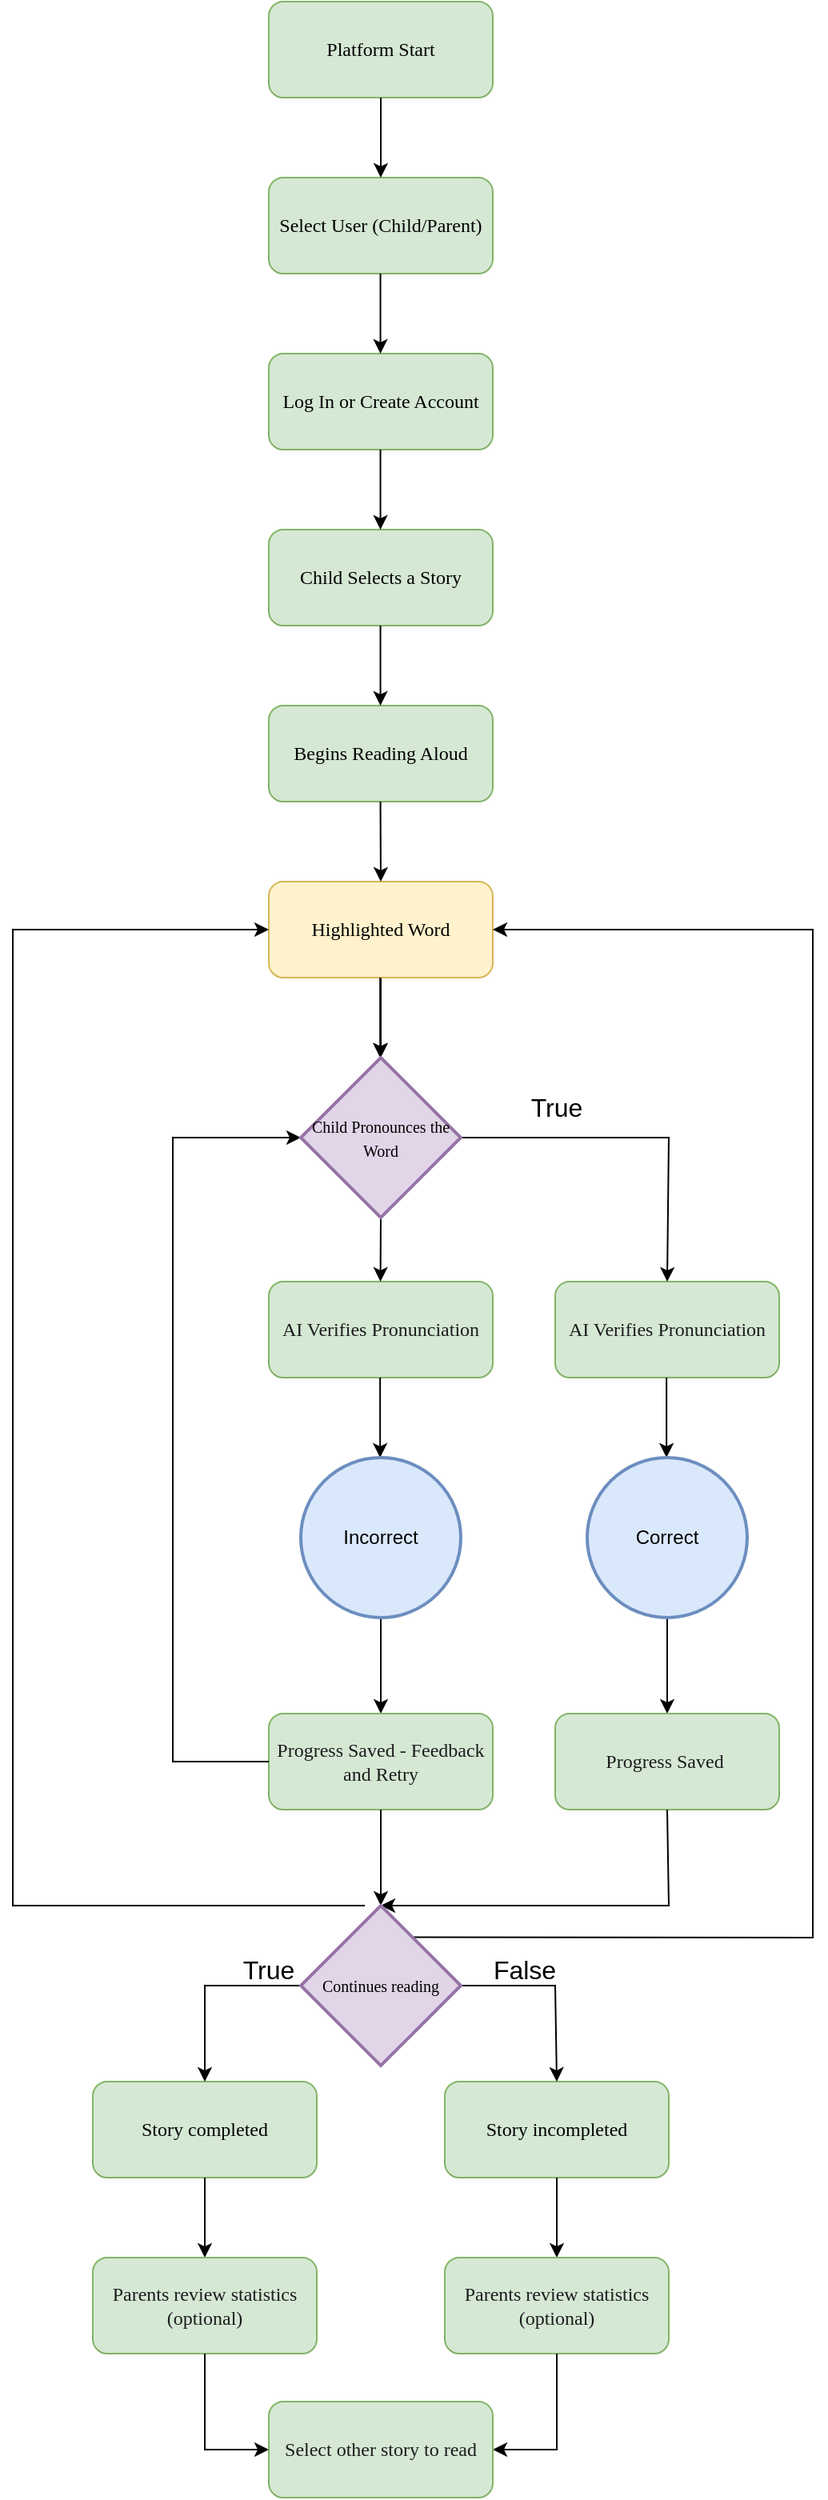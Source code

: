 <mxfile version="26.0.9">
  <diagram name="Page-1" id="74e2e168-ea6b-b213-b513-2b3c1d86103e">
    <mxGraphModel dx="1330" dy="1801" grid="1" gridSize="10" guides="1" tooltips="1" connect="1" arrows="1" fold="1" page="1" pageScale="1" pageWidth="1100" pageHeight="850" background="none" math="0" shadow="0">
      <root>
        <mxCell id="0" />
        <mxCell id="1" parent="0" />
        <mxCell id="77e6c97f196da883-8" value="&lt;font style=&quot;font-size: 12px;&quot;&gt;Platform Start&lt;/font&gt;" style="rounded=1;whiteSpace=wrap;html=1;shadow=0;labelBackgroundColor=none;strokeWidth=1;fontFamily=Verdana;fontSize=8;align=center;fillColor=#d5e8d4;strokeColor=#82b366;" parent="1" vertex="1">
          <mxGeometry x="199.99" y="-780" width="140" height="60" as="geometry" />
        </mxCell>
        <mxCell id="durezIww0VH9O7LVAkZU-2" value="&lt;font style=&quot;font-size: 12px;&quot;&gt;Select User (Child/Parent)&lt;/font&gt;" style="rounded=1;whiteSpace=wrap;html=1;shadow=0;labelBackgroundColor=none;strokeWidth=1;fontFamily=Verdana;fontSize=8;align=center;fillColor=#d5e8d4;strokeColor=#82b366;" vertex="1" parent="1">
          <mxGeometry x="199.99" y="-670" width="140" height="60" as="geometry" />
        </mxCell>
        <mxCell id="durezIww0VH9O7LVAkZU-3" value="&lt;font style=&quot;font-size: 12px;&quot;&gt;Log In or Create Account&lt;/font&gt;" style="rounded=1;whiteSpace=wrap;html=1;shadow=0;labelBackgroundColor=none;strokeWidth=1;fontFamily=Verdana;fontSize=8;align=center;fillColor=#d5e8d4;strokeColor=#82b366;" vertex="1" parent="1">
          <mxGeometry x="199.99" y="-560" width="140" height="60" as="geometry" />
        </mxCell>
        <mxCell id="durezIww0VH9O7LVAkZU-4" value="&lt;font style=&quot;font-size: 12px;&quot;&gt;Child Selects a Story&lt;/font&gt;" style="rounded=1;whiteSpace=wrap;html=1;shadow=0;labelBackgroundColor=none;strokeWidth=1;fontFamily=Verdana;fontSize=8;align=center;fillColor=#d5e8d4;strokeColor=#82b366;" vertex="1" parent="1">
          <mxGeometry x="199.99" y="-450" width="140" height="60" as="geometry" />
        </mxCell>
        <mxCell id="durezIww0VH9O7LVAkZU-5" value="&lt;font style=&quot;font-size: 12px;&quot;&gt;Begins Reading Aloud&lt;/font&gt;" style="rounded=1;whiteSpace=wrap;html=1;shadow=0;labelBackgroundColor=none;strokeWidth=1;fontFamily=Verdana;fontSize=8;align=center;fillColor=#d5e8d4;strokeColor=#82b366;" vertex="1" parent="1">
          <mxGeometry x="199.99" y="-340" width="140" height="60" as="geometry" />
        </mxCell>
        <mxCell id="durezIww0VH9O7LVAkZU-57" value="" style="edgeStyle=orthogonalEdgeStyle;rounded=0;orthogonalLoop=1;jettySize=auto;html=1;" edge="1" parent="1" source="durezIww0VH9O7LVAkZU-6" target="durezIww0VH9O7LVAkZU-55">
          <mxGeometry relative="1" as="geometry" />
        </mxCell>
        <mxCell id="durezIww0VH9O7LVAkZU-6" value="&lt;font style=&quot;font-size: 12px;&quot;&gt;Highlighted Word&lt;/font&gt;" style="rounded=1;whiteSpace=wrap;html=1;shadow=0;labelBackgroundColor=none;strokeWidth=1;fontFamily=Verdana;fontSize=8;align=center;fillColor=#fff2cc;strokeColor=#d6b656;" vertex="1" parent="1">
          <mxGeometry x="199.99" y="-230" width="140" height="60" as="geometry" />
        </mxCell>
        <mxCell id="durezIww0VH9O7LVAkZU-7" value="&lt;span style=&quot;color: rgb(28, 28, 30); background-color: transparent;&quot;&gt;&lt;font style=&quot;font-size: 12px;&quot;&gt;AI Verif﻿ies Pro&lt;span class=&quot;ql-cursor&quot;&gt;﻿&lt;/span&gt;nunciation&lt;/font&gt;&lt;/span&gt;" style="rounded=1;whiteSpace=wrap;html=1;shadow=0;labelBackgroundColor=none;strokeWidth=1;fontFamily=Verdana;fontSize=8;align=center;fillColor=#d5e8d4;strokeColor=#82b366;" vertex="1" parent="1">
          <mxGeometry x="200" y="20" width="140" height="60" as="geometry" />
        </mxCell>
        <mxCell id="durezIww0VH9O7LVAkZU-8" value="&lt;span style=&quot;color: rgb(28, 28, 30); background-color: transparent;&quot;&gt;&lt;font style=&quot;font-size: 12px;&quot;&gt;AI Verif﻿ies Pro&lt;span style=&quot;&quot; class=&quot;ql-cursor&quot;&gt;﻿&lt;/span&gt;nunciation&lt;/font&gt;&lt;/span&gt;" style="rounded=1;whiteSpace=wrap;html=1;shadow=0;labelBackgroundColor=none;strokeWidth=1;fontFamily=Verdana;fontSize=8;align=center;fillColor=#d5e8d4;strokeColor=#82b366;" vertex="1" parent="1">
          <mxGeometry x="379" y="20" width="140" height="60" as="geometry" />
        </mxCell>
        <mxCell id="durezIww0VH9O7LVAkZU-14" value="" style="endArrow=classic;html=1;rounded=0;exitX=0.5;exitY=1;exitDx=0;exitDy=0;entryX=0.5;entryY=0;entryDx=0;entryDy=0;" edge="1" parent="1" source="77e6c97f196da883-8" target="durezIww0VH9O7LVAkZU-2">
          <mxGeometry width="50" height="50" relative="1" as="geometry">
            <mxPoint x="259.99" y="-570" as="sourcePoint" />
            <mxPoint x="309.99" y="-620" as="targetPoint" />
          </mxGeometry>
        </mxCell>
        <mxCell id="durezIww0VH9O7LVAkZU-15" value="" style="endArrow=classic;html=1;rounded=0;exitX=0.5;exitY=1;exitDx=0;exitDy=0;entryX=0.5;entryY=0;entryDx=0;entryDy=0;" edge="1" parent="1">
          <mxGeometry width="50" height="50" relative="1" as="geometry">
            <mxPoint x="269.77" y="-610" as="sourcePoint" />
            <mxPoint x="269.77" y="-560" as="targetPoint" />
          </mxGeometry>
        </mxCell>
        <mxCell id="durezIww0VH9O7LVAkZU-16" value="" style="endArrow=classic;html=1;rounded=0;exitX=0.5;exitY=1;exitDx=0;exitDy=0;entryX=0.5;entryY=0;entryDx=0;entryDy=0;" edge="1" parent="1">
          <mxGeometry width="50" height="50" relative="1" as="geometry">
            <mxPoint x="269.77" y="-500" as="sourcePoint" />
            <mxPoint x="269.77" y="-450" as="targetPoint" />
          </mxGeometry>
        </mxCell>
        <mxCell id="durezIww0VH9O7LVAkZU-17" value="" style="endArrow=classic;html=1;rounded=0;exitX=0.5;exitY=1;exitDx=0;exitDy=0;entryX=0.5;entryY=0;entryDx=0;entryDy=0;" edge="1" parent="1">
          <mxGeometry width="50" height="50" relative="1" as="geometry">
            <mxPoint x="269.77" y="-390" as="sourcePoint" />
            <mxPoint x="269.77" y="-340" as="targetPoint" />
          </mxGeometry>
        </mxCell>
        <mxCell id="durezIww0VH9O7LVAkZU-18" value="" style="endArrow=classic;html=1;rounded=0;exitX=0.5;exitY=1;exitDx=0;exitDy=0;entryX=0.5;entryY=0;entryDx=0;entryDy=0;" edge="1" parent="1" target="durezIww0VH9O7LVAkZU-6">
          <mxGeometry width="50" height="50" relative="1" as="geometry">
            <mxPoint x="269.77" y="-280" as="sourcePoint" />
            <mxPoint x="270" y="-250" as="targetPoint" />
          </mxGeometry>
        </mxCell>
        <mxCell id="durezIww0VH9O7LVAkZU-19" value="" style="endArrow=classic;html=1;rounded=0;exitX=0.5;exitY=1;exitDx=0;exitDy=0;entryX=0.5;entryY=0;entryDx=0;entryDy=0;" edge="1" parent="1">
          <mxGeometry width="50" height="50" relative="1" as="geometry">
            <mxPoint x="269.57" y="-170" as="sourcePoint" />
            <mxPoint x="269.57" y="-120" as="targetPoint" />
          </mxGeometry>
        </mxCell>
        <mxCell id="durezIww0VH9O7LVAkZU-20" value="" style="endArrow=classic;html=1;rounded=0;entryX=0.5;entryY=0;entryDx=0;entryDy=0;exitX=0.5;exitY=1;exitDx=0;exitDy=0;exitPerimeter=0;" edge="1" parent="1" source="durezIww0VH9O7LVAkZU-55">
          <mxGeometry width="50" height="50" relative="1" as="geometry">
            <mxPoint x="270" y="-20" as="sourcePoint" />
            <mxPoint x="269.78" y="20" as="targetPoint" />
          </mxGeometry>
        </mxCell>
        <mxCell id="durezIww0VH9O7LVAkZU-21" value="" style="endArrow=classic;html=1;rounded=0;exitX=0.5;exitY=1;exitDx=0;exitDy=0;entryX=0.5;entryY=0;entryDx=0;entryDy=0;" edge="1" parent="1">
          <mxGeometry width="50" height="50" relative="1" as="geometry">
            <mxPoint x="269.57" y="80" as="sourcePoint" />
            <mxPoint x="269.57" y="130" as="targetPoint" />
          </mxGeometry>
        </mxCell>
        <mxCell id="durezIww0VH9O7LVAkZU-22" value="" style="endArrow=classic;html=1;rounded=0;exitX=0.5;exitY=1;exitDx=0;exitDy=0;entryX=0.5;entryY=0;entryDx=0;entryDy=0;" edge="1" parent="1">
          <mxGeometry width="50" height="50" relative="1" as="geometry">
            <mxPoint x="448.57" y="80" as="sourcePoint" />
            <mxPoint x="448.57" y="130" as="targetPoint" />
          </mxGeometry>
        </mxCell>
        <mxCell id="durezIww0VH9O7LVAkZU-23" value="" style="endArrow=classic;html=1;rounded=0;exitX=0.5;exitY=1;exitDx=0;exitDy=0;entryX=0.5;entryY=0;entryDx=0;entryDy=0;exitPerimeter=0;" edge="1" parent="1" source="durezIww0VH9O7LVAkZU-58">
          <mxGeometry width="50" height="50" relative="1" as="geometry">
            <mxPoint x="270" y="240" as="sourcePoint" />
            <mxPoint x="270" y="290" as="targetPoint" />
          </mxGeometry>
        </mxCell>
        <mxCell id="durezIww0VH9O7LVAkZU-24" value="" style="endArrow=classic;html=1;rounded=0;exitX=0.5;exitY=1;exitDx=0;exitDy=0;entryX=0.5;entryY=0;entryDx=0;entryDy=0;exitPerimeter=0;" edge="1" parent="1" source="durezIww0VH9O7LVAkZU-59">
          <mxGeometry width="50" height="50" relative="1" as="geometry">
            <mxPoint x="449" y="240" as="sourcePoint" />
            <mxPoint x="449" y="290" as="targetPoint" />
          </mxGeometry>
        </mxCell>
        <mxCell id="durezIww0VH9O7LVAkZU-25" value="&lt;span style=&quot;background-color: transparent; color: rgb(28, 28, 30);&quot;&gt;&lt;font style=&quot;font-size: 12px;&quot;&gt;Progress Saved - Feedback and Re﻿try&lt;/font&gt;&lt;/span&gt;" style="rounded=1;whiteSpace=wrap;html=1;shadow=0;labelBackgroundColor=none;strokeWidth=1;fontFamily=Verdana;fontSize=8;align=center;fillColor=#d5e8d4;strokeColor=#82b366;" vertex="1" parent="1">
          <mxGeometry x="200" y="290" width="140" height="60" as="geometry" />
        </mxCell>
        <mxCell id="durezIww0VH9O7LVAkZU-26" value="&lt;span style=&quot;background-color: transparent; color: rgb(28, 28, 30);&quot;&gt;&lt;font style=&quot;font-size: 12px;&quot;&gt;Progress Saved&amp;nbsp;&lt;/font&gt;&lt;/span&gt;" style="rounded=1;whiteSpace=wrap;html=1;shadow=0;labelBackgroundColor=none;strokeWidth=1;fontFamily=Verdana;fontSize=8;align=center;fillColor=#d5e8d4;strokeColor=#82b366;" vertex="1" parent="1">
          <mxGeometry x="379" y="290" width="140" height="60" as="geometry" />
        </mxCell>
        <mxCell id="durezIww0VH9O7LVAkZU-31" value="" style="endArrow=classic;html=1;rounded=0;exitX=0.5;exitY=1;exitDx=0;exitDy=0;entryX=0.5;entryY=0;entryDx=0;entryDy=0;" edge="1" parent="1" source="durezIww0VH9O7LVAkZU-26">
          <mxGeometry width="50" height="50" relative="1" as="geometry">
            <mxPoint x="489.57" y="460" as="sourcePoint" />
            <mxPoint x="270.005" y="410" as="targetPoint" />
            <Array as="points">
              <mxPoint x="450" y="410" />
            </Array>
          </mxGeometry>
        </mxCell>
        <mxCell id="durezIww0VH9O7LVAkZU-33" value="" style="endArrow=classic;html=1;rounded=0;entryX=1;entryY=0.5;entryDx=0;entryDy=0;exitX=0.698;exitY=0.197;exitDx=0;exitDy=0;exitPerimeter=0;" edge="1" parent="1" source="durezIww0VH9O7LVAkZU-56" target="durezIww0VH9O7LVAkZU-6">
          <mxGeometry width="50" height="50" relative="1" as="geometry">
            <mxPoint x="308.726" y="440.03" as="sourcePoint" />
            <mxPoint x="600" y="-210" as="targetPoint" />
            <Array as="points">
              <mxPoint x="540" y="430" />
              <mxPoint x="540" y="-200" />
            </Array>
          </mxGeometry>
        </mxCell>
        <mxCell id="durezIww0VH9O7LVAkZU-34" value="" style="endArrow=classic;html=1;rounded=0;entryX=0;entryY=0.5;entryDx=0;entryDy=0;" edge="1" parent="1" target="durezIww0VH9O7LVAkZU-6">
          <mxGeometry width="50" height="50" relative="1" as="geometry">
            <mxPoint x="260" y="410" as="sourcePoint" />
            <mxPoint x="-73.34" y="-220" as="targetPoint" />
            <Array as="points">
              <mxPoint x="40" y="410" />
              <mxPoint x="40" y="-200" />
            </Array>
          </mxGeometry>
        </mxCell>
        <mxCell id="durezIww0VH9O7LVAkZU-35" value="" style="endArrow=classic;html=1;rounded=0;exitX=0.5;exitY=1;exitDx=0;exitDy=0;" edge="1" parent="1" source="durezIww0VH9O7LVAkZU-25">
          <mxGeometry width="50" height="50" relative="1" as="geometry">
            <mxPoint x="270" y="350" as="sourcePoint" />
            <mxPoint x="270" y="410" as="targetPoint" />
          </mxGeometry>
        </mxCell>
        <mxCell id="durezIww0VH9O7LVAkZU-36" value="" style="endArrow=classic;html=1;rounded=0;exitX=0;exitY=0.5;exitDx=0;exitDy=0;entryX=0;entryY=0.5;entryDx=0;entryDy=0;entryPerimeter=0;" edge="1" parent="1" source="durezIww0VH9O7LVAkZU-25" target="durezIww0VH9O7LVAkZU-55">
          <mxGeometry width="50" height="50" relative="1" as="geometry">
            <mxPoint x="240" y="200" as="sourcePoint" />
            <mxPoint x="196.65" y="-75" as="targetPoint" />
            <Array as="points">
              <mxPoint x="140" y="320" />
              <mxPoint x="140" y="-70" />
            </Array>
          </mxGeometry>
        </mxCell>
        <mxCell id="durezIww0VH9O7LVAkZU-37" value="" style="endArrow=classic;html=1;rounded=0;entryX=0.5;entryY=0;entryDx=0;entryDy=0;exitX=1;exitY=0.5;exitDx=0;exitDy=0;exitPerimeter=0;" edge="1" parent="1" source="durezIww0VH9O7LVAkZU-55" target="durezIww0VH9O7LVAkZU-8">
          <mxGeometry width="50" height="50" relative="1" as="geometry">
            <mxPoint x="340" y="-75" as="sourcePoint" />
            <mxPoint x="470" y="30" as="targetPoint" />
            <Array as="points">
              <mxPoint x="450" y="-70" />
            </Array>
          </mxGeometry>
        </mxCell>
        <mxCell id="durezIww0VH9O7LVAkZU-38" value="&lt;font style=&quot;font-size: 12px;&quot;&gt;Story completed&lt;/font&gt;" style="rounded=1;whiteSpace=wrap;html=1;shadow=0;labelBackgroundColor=none;strokeWidth=1;fontFamily=Verdana;fontSize=8;align=center;fillColor=#d5e8d4;strokeColor=#82b366;" vertex="1" parent="1">
          <mxGeometry x="90" y="520" width="140" height="60" as="geometry" />
        </mxCell>
        <mxCell id="durezIww0VH9O7LVAkZU-39" value="&lt;font style=&quot;font-size: 12px;&quot;&gt;Story incompleted&lt;/font&gt;" style="rounded=1;whiteSpace=wrap;html=1;shadow=0;labelBackgroundColor=none;strokeWidth=1;fontFamily=Verdana;fontSize=8;align=center;fillColor=#d5e8d4;strokeColor=#82b366;" vertex="1" parent="1">
          <mxGeometry x="310" y="520" width="140" height="60" as="geometry" />
        </mxCell>
        <mxCell id="durezIww0VH9O7LVAkZU-40" value="" style="endArrow=classic;html=1;rounded=0;exitX=0.5;exitY=1;exitDx=0;exitDy=0;entryX=0.5;entryY=0;entryDx=0;entryDy=0;" edge="1" parent="1">
          <mxGeometry width="50" height="50" relative="1" as="geometry">
            <mxPoint x="160" y="580" as="sourcePoint" />
            <mxPoint x="160" y="630" as="targetPoint" />
          </mxGeometry>
        </mxCell>
        <mxCell id="durezIww0VH9O7LVAkZU-41" value="" style="endArrow=classic;html=1;rounded=0;exitX=0.5;exitY=1;exitDx=0;exitDy=0;entryX=0.5;entryY=0;entryDx=0;entryDy=0;" edge="1" parent="1">
          <mxGeometry width="50" height="50" relative="1" as="geometry">
            <mxPoint x="380" y="580" as="sourcePoint" />
            <mxPoint x="380" y="630" as="targetPoint" />
          </mxGeometry>
        </mxCell>
        <mxCell id="durezIww0VH9O7LVAkZU-42" value="&lt;span style=&quot;color: rgb(28, 28, 30);&quot;&gt;&lt;font style=&quot;font-size: 12px;&quot;&gt;Parents review statistics (optional)&lt;/font&gt;&lt;/span&gt;" style="rounded=1;whiteSpace=wrap;html=1;shadow=0;labelBackgroundColor=none;strokeWidth=1;fontFamily=Verdana;fontSize=8;align=center;fillColor=#d5e8d4;strokeColor=#82b366;" vertex="1" parent="1">
          <mxGeometry x="90" y="630" width="140" height="60" as="geometry" />
        </mxCell>
        <mxCell id="durezIww0VH9O7LVAkZU-43" value="&lt;span style=&quot;color: rgb(28, 28, 30);&quot;&gt;&lt;font style=&quot;font-size: 12px;&quot;&gt;Parents review statistics (optional)&lt;/font&gt;&lt;/span&gt;" style="rounded=1;whiteSpace=wrap;html=1;shadow=0;labelBackgroundColor=none;strokeWidth=1;fontFamily=Verdana;fontSize=8;align=center;fillColor=#d5e8d4;strokeColor=#82b366;" vertex="1" parent="1">
          <mxGeometry x="310" y="630" width="140" height="60" as="geometry" />
        </mxCell>
        <mxCell id="durezIww0VH9O7LVAkZU-44" value="" style="endArrow=classic;html=1;rounded=0;exitX=0.5;exitY=1;exitDx=0;exitDy=0;entryX=0;entryY=0.5;entryDx=0;entryDy=0;" edge="1" parent="1" target="durezIww0VH9O7LVAkZU-46">
          <mxGeometry width="50" height="50" relative="1" as="geometry">
            <mxPoint x="160" y="690" as="sourcePoint" />
            <mxPoint x="160" y="740" as="targetPoint" />
            <Array as="points">
              <mxPoint x="160" y="750" />
            </Array>
          </mxGeometry>
        </mxCell>
        <mxCell id="durezIww0VH9O7LVAkZU-45" value="" style="endArrow=classic;html=1;rounded=0;exitX=0.5;exitY=1;exitDx=0;exitDy=0;entryX=1;entryY=0.5;entryDx=0;entryDy=0;" edge="1" parent="1" target="durezIww0VH9O7LVAkZU-46">
          <mxGeometry width="50" height="50" relative="1" as="geometry">
            <mxPoint x="380" y="690" as="sourcePoint" />
            <mxPoint x="380" y="740" as="targetPoint" />
            <Array as="points">
              <mxPoint x="380" y="750" />
            </Array>
          </mxGeometry>
        </mxCell>
        <mxCell id="durezIww0VH9O7LVAkZU-46" value="&lt;span style=&quot;color: rgb(28, 28, 30);&quot;&gt;&lt;font style=&quot;font-size: 12px;&quot;&gt;Select o&lt;span class=&quot;ql-cursor&quot;&gt;﻿&lt;/span&gt;ther story to read&lt;/font&gt;&lt;/span&gt;" style="rounded=1;whiteSpace=wrap;html=1;shadow=0;labelBackgroundColor=none;strokeWidth=1;fontFamily=Verdana;fontSize=8;align=center;fillColor=#d5e8d4;strokeColor=#82b366;" vertex="1" parent="1">
          <mxGeometry x="200" y="720" width="140" height="60" as="geometry" />
        </mxCell>
        <mxCell id="durezIww0VH9O7LVAkZU-47" value="" style="endArrow=classic;html=1;rounded=0;exitX=0;exitY=0.5;exitDx=0;exitDy=0;exitPerimeter=0;entryX=0.5;entryY=0;entryDx=0;entryDy=0;" edge="1" parent="1" source="durezIww0VH9O7LVAkZU-56" target="durezIww0VH9O7LVAkZU-38">
          <mxGeometry width="50" height="50" relative="1" as="geometry">
            <mxPoint x="196.67" y="460" as="sourcePoint" />
            <mxPoint x="160" y="555" as="targetPoint" />
            <Array as="points">
              <mxPoint x="160" y="460" />
            </Array>
          </mxGeometry>
        </mxCell>
        <mxCell id="durezIww0VH9O7LVAkZU-48" value="" style="endArrow=classic;html=1;rounded=0;exitX=1;exitY=0.5;exitDx=0;exitDy=0;entryX=0.5;entryY=0;entryDx=0;entryDy=0;exitPerimeter=0;" edge="1" parent="1" source="durezIww0VH9O7LVAkZU-56" target="durezIww0VH9O7LVAkZU-39">
          <mxGeometry width="50" height="50" relative="1" as="geometry">
            <mxPoint x="342.34" y="460" as="sourcePoint" />
            <mxPoint x="379" y="555" as="targetPoint" />
            <Array as="points">
              <mxPoint x="379" y="460" />
            </Array>
          </mxGeometry>
        </mxCell>
        <mxCell id="durezIww0VH9O7LVAkZU-49" value="&lt;font style=&quot;font-size: 16px;&quot;&gt;True&lt;/font&gt;" style="text;html=1;align=center;verticalAlign=middle;whiteSpace=wrap;rounded=0;" vertex="1" parent="1">
          <mxGeometry x="170" y="435" width="60" height="30" as="geometry" />
        </mxCell>
        <mxCell id="durezIww0VH9O7LVAkZU-50" value="&lt;font style=&quot;font-size: 16px;&quot;&gt;False&lt;/font&gt;" style="text;html=1;align=center;verticalAlign=middle;whiteSpace=wrap;rounded=0;" vertex="1" parent="1">
          <mxGeometry x="330" y="435" width="60" height="30" as="geometry" />
        </mxCell>
        <mxCell id="durezIww0VH9O7LVAkZU-51" value="&lt;font style=&quot;font-size: 16px;&quot;&gt;True&lt;/font&gt;" style="text;html=1;align=center;verticalAlign=middle;whiteSpace=wrap;rounded=0;" vertex="1" parent="1">
          <mxGeometry x="350" y="-104" width="60" height="30" as="geometry" />
        </mxCell>
        <mxCell id="durezIww0VH9O7LVAkZU-55" value="&lt;span style=&quot;font-family: Verdana;&quot;&gt;&lt;font style=&quot;font-size: 10px;&quot;&gt;Child Pronounces the Word&lt;/font&gt;&lt;/span&gt;" style="strokeWidth=2;html=1;shape=mxgraph.flowchart.decision;whiteSpace=wrap;fillColor=#e1d5e7;strokeColor=#9673a6;" vertex="1" parent="1">
          <mxGeometry x="219.99" y="-120" width="100" height="100" as="geometry" />
        </mxCell>
        <mxCell id="durezIww0VH9O7LVAkZU-56" value="&lt;span style=&quot;font-family: Verdana;&quot;&gt;&lt;font style=&quot;font-size: 10px;&quot;&gt;Continues reading&lt;/font&gt;&lt;/span&gt;" style="strokeWidth=2;html=1;shape=mxgraph.flowchart.decision;whiteSpace=wrap;fillColor=#e1d5e7;strokeColor=#9673a6;" vertex="1" parent="1">
          <mxGeometry x="220" y="410" width="100" height="100" as="geometry" />
        </mxCell>
        <mxCell id="durezIww0VH9O7LVAkZU-58" value="Incorrect" style="strokeWidth=2;html=1;shape=mxgraph.flowchart.start_2;whiteSpace=wrap;fillColor=#dae8fc;strokeColor=#6c8ebf;" vertex="1" parent="1">
          <mxGeometry x="219.99" y="130" width="100" height="100" as="geometry" />
        </mxCell>
        <mxCell id="durezIww0VH9O7LVAkZU-59" value="Correct" style="strokeWidth=2;html=1;shape=mxgraph.flowchart.start_2;whiteSpace=wrap;fillColor=#dae8fc;strokeColor=#6c8ebf;" vertex="1" parent="1">
          <mxGeometry x="399" y="130" width="100" height="100" as="geometry" />
        </mxCell>
      </root>
    </mxGraphModel>
  </diagram>
</mxfile>
